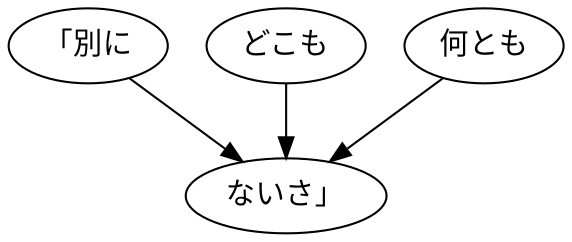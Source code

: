 digraph graph5293 {
	node0 [label="「別に"];
	node1 [label="どこも"];
	node2 [label="何とも"];
	node3 [label="ないさ」"];
	node0 -> node3;
	node1 -> node3;
	node2 -> node3;
}
